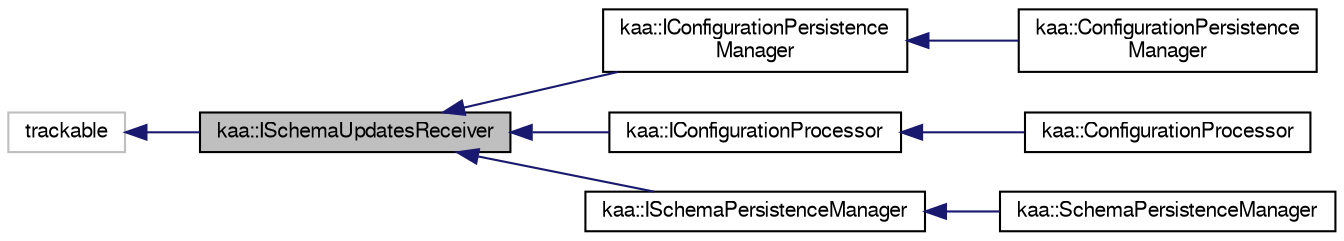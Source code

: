 digraph "kaa::ISchemaUpdatesReceiver"
{
  bgcolor="transparent";
  edge [fontname="FreeSans",fontsize="10",labelfontname="FreeSans",labelfontsize="10"];
  node [fontname="FreeSans",fontsize="10",shape=record];
  rankdir="LR";
  Node1 [label="kaa::ISchemaUpdatesReceiver",height=0.2,width=0.4,color="black", fillcolor="grey75", style="filled" fontcolor="black"];
  Node2 -> Node1 [dir="back",color="midnightblue",fontsize="10",style="solid",fontname="FreeSans"];
  Node2 [label="trackable",height=0.2,width=0.4,color="grey75"];
  Node1 -> Node3 [dir="back",color="midnightblue",fontsize="10",style="solid",fontname="FreeSans"];
  Node3 [label="kaa::IConfigurationPersistence\lManager",height=0.2,width=0.4,color="black",URL="$classkaa_1_1IConfigurationPersistenceManager.html"];
  Node3 -> Node4 [dir="back",color="midnightblue",fontsize="10",style="solid",fontname="FreeSans"];
  Node4 [label="kaa::ConfigurationPersistence\lManager",height=0.2,width=0.4,color="black",URL="$classkaa_1_1ConfigurationPersistenceManager.html"];
  Node1 -> Node5 [dir="back",color="midnightblue",fontsize="10",style="solid",fontname="FreeSans"];
  Node5 [label="kaa::IConfigurationProcessor",height=0.2,width=0.4,color="black",URL="$classkaa_1_1IConfigurationProcessor.html"];
  Node5 -> Node6 [dir="back",color="midnightblue",fontsize="10",style="solid",fontname="FreeSans"];
  Node6 [label="kaa::ConfigurationProcessor",height=0.2,width=0.4,color="black",URL="$classkaa_1_1ConfigurationProcessor.html"];
  Node1 -> Node7 [dir="back",color="midnightblue",fontsize="10",style="solid",fontname="FreeSans"];
  Node7 [label="kaa::ISchemaPersistenceManager",height=0.2,width=0.4,color="black",URL="$classkaa_1_1ISchemaPersistenceManager.html"];
  Node7 -> Node8 [dir="back",color="midnightblue",fontsize="10",style="solid",fontname="FreeSans"];
  Node8 [label="kaa::SchemaPersistenceManager",height=0.2,width=0.4,color="black",URL="$classkaa_1_1SchemaPersistenceManager.html"];
}
